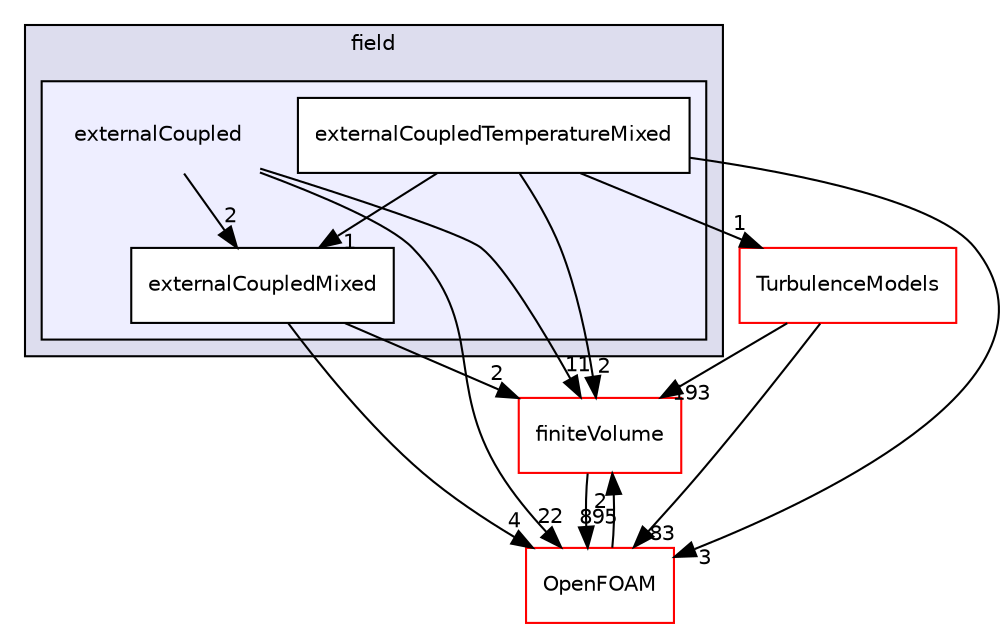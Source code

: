 digraph "src/functionObjects/field/externalCoupled" {
  bgcolor=transparent;
  compound=true
  node [ fontsize="10", fontname="Helvetica"];
  edge [ labelfontsize="10", labelfontname="Helvetica"];
  subgraph clusterdir_bae024cac12ddc6733a616261920a91f {
    graph [ bgcolor="#ddddee", pencolor="black", label="field" fontname="Helvetica", fontsize="10", URL="dir_bae024cac12ddc6733a616261920a91f.html"]
  subgraph clusterdir_238a9266ffa50127465941c4c414e9dd {
    graph [ bgcolor="#eeeeff", pencolor="black", label="" URL="dir_238a9266ffa50127465941c4c414e9dd.html"];
    dir_238a9266ffa50127465941c4c414e9dd [shape=plaintext label="externalCoupled"];
    dir_ef90293a9d737ace1c765f40a2a4e3c1 [shape=box label="externalCoupledMixed" color="black" fillcolor="white" style="filled" URL="dir_ef90293a9d737ace1c765f40a2a4e3c1.html"];
    dir_1378195cd0660709cc8a4d6aecaee3e1 [shape=box label="externalCoupledTemperatureMixed" color="black" fillcolor="white" style="filled" URL="dir_1378195cd0660709cc8a4d6aecaee3e1.html"];
  }
  }
  dir_9bd15774b555cf7259a6fa18f99fe99b [shape=box label="finiteVolume" color="red" URL="dir_9bd15774b555cf7259a6fa18f99fe99b.html"];
  dir_1eda626aeac0f0ad2848c36acaa5d501 [shape=box label="TurbulenceModels" color="red" URL="dir_1eda626aeac0f0ad2848c36acaa5d501.html"];
  dir_c5473ff19b20e6ec4dfe5c310b3778a8 [shape=box label="OpenFOAM" color="red" URL="dir_c5473ff19b20e6ec4dfe5c310b3778a8.html"];
  dir_9bd15774b555cf7259a6fa18f99fe99b->dir_c5473ff19b20e6ec4dfe5c310b3778a8 [headlabel="895", labeldistance=1.5 headhref="dir_000814_002151.html"];
  dir_238a9266ffa50127465941c4c414e9dd->dir_9bd15774b555cf7259a6fa18f99fe99b [headlabel="11", labeldistance=1.5 headhref="dir_001274_000814.html"];
  dir_238a9266ffa50127465941c4c414e9dd->dir_ef90293a9d737ace1c765f40a2a4e3c1 [headlabel="2", labeldistance=1.5 headhref="dir_001274_001275.html"];
  dir_238a9266ffa50127465941c4c414e9dd->dir_c5473ff19b20e6ec4dfe5c310b3778a8 [headlabel="22", labeldistance=1.5 headhref="dir_001274_002151.html"];
  dir_1eda626aeac0f0ad2848c36acaa5d501->dir_9bd15774b555cf7259a6fa18f99fe99b [headlabel="193", labeldistance=1.5 headhref="dir_002933_000814.html"];
  dir_1eda626aeac0f0ad2848c36acaa5d501->dir_c5473ff19b20e6ec4dfe5c310b3778a8 [headlabel="83", labeldistance=1.5 headhref="dir_002933_002151.html"];
  dir_ef90293a9d737ace1c765f40a2a4e3c1->dir_9bd15774b555cf7259a6fa18f99fe99b [headlabel="2", labeldistance=1.5 headhref="dir_001275_000814.html"];
  dir_ef90293a9d737ace1c765f40a2a4e3c1->dir_c5473ff19b20e6ec4dfe5c310b3778a8 [headlabel="4", labeldistance=1.5 headhref="dir_001275_002151.html"];
  dir_c5473ff19b20e6ec4dfe5c310b3778a8->dir_9bd15774b555cf7259a6fa18f99fe99b [headlabel="2", labeldistance=1.5 headhref="dir_002151_000814.html"];
  dir_1378195cd0660709cc8a4d6aecaee3e1->dir_9bd15774b555cf7259a6fa18f99fe99b [headlabel="2", labeldistance=1.5 headhref="dir_001276_000814.html"];
  dir_1378195cd0660709cc8a4d6aecaee3e1->dir_1eda626aeac0f0ad2848c36acaa5d501 [headlabel="1", labeldistance=1.5 headhref="dir_001276_002933.html"];
  dir_1378195cd0660709cc8a4d6aecaee3e1->dir_ef90293a9d737ace1c765f40a2a4e3c1 [headlabel="1", labeldistance=1.5 headhref="dir_001276_001275.html"];
  dir_1378195cd0660709cc8a4d6aecaee3e1->dir_c5473ff19b20e6ec4dfe5c310b3778a8 [headlabel="3", labeldistance=1.5 headhref="dir_001276_002151.html"];
}
